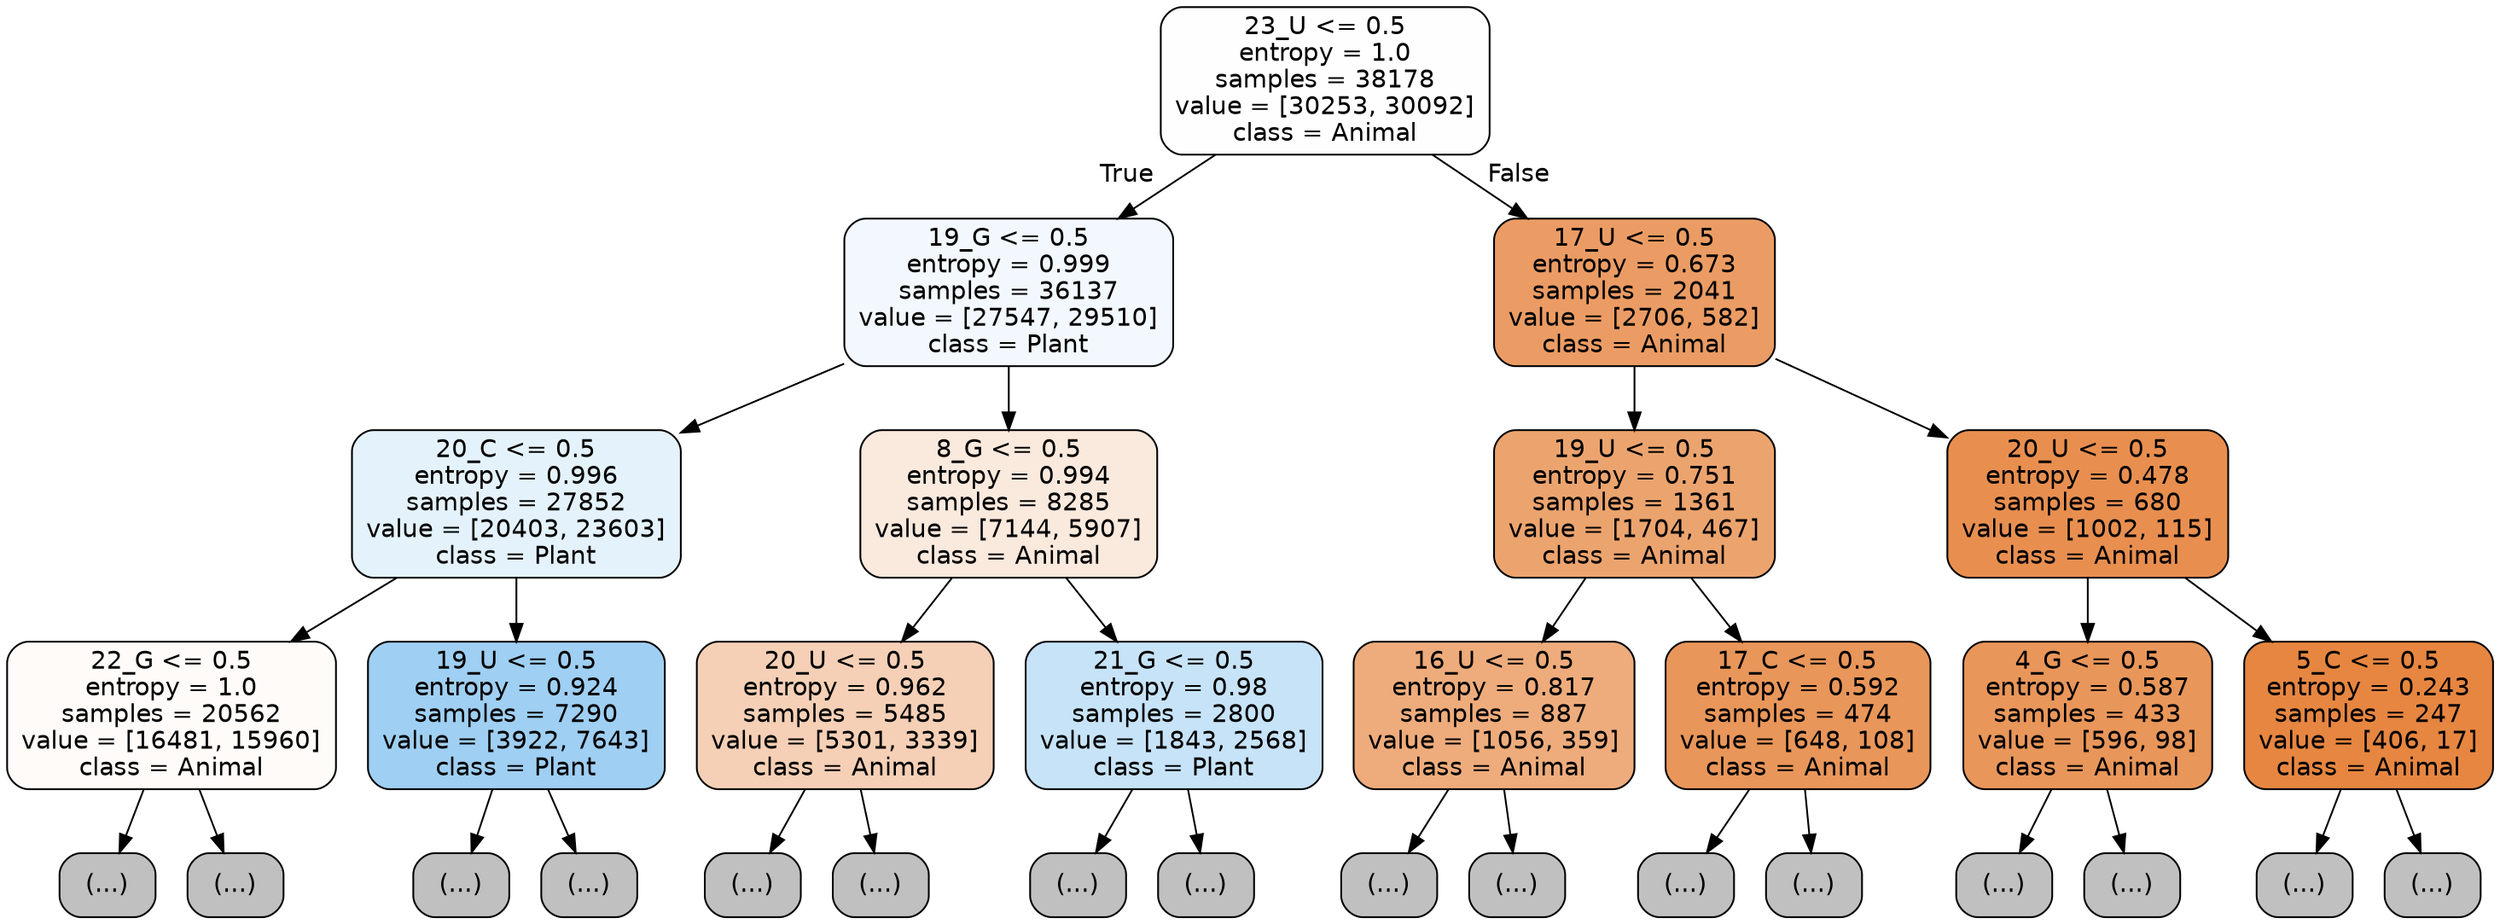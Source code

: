 digraph Tree {
node [shape=box, style="filled, rounded", color="black", fontname="helvetica"] ;
edge [fontname="helvetica"] ;
0 [label="23_U <= 0.5\nentropy = 1.0\nsamples = 38178\nvalue = [30253, 30092]\nclass = Animal", fillcolor="#fffefe"] ;
1 [label="19_G <= 0.5\nentropy = 0.999\nsamples = 36137\nvalue = [27547, 29510]\nclass = Plant", fillcolor="#f2f8fd"] ;
0 -> 1 [labeldistance=2.5, labelangle=45, headlabel="True"] ;
2 [label="20_C <= 0.5\nentropy = 0.996\nsamples = 27852\nvalue = [20403, 23603]\nclass = Plant", fillcolor="#e4f2fb"] ;
1 -> 2 ;
3 [label="22_G <= 0.5\nentropy = 1.0\nsamples = 20562\nvalue = [16481, 15960]\nclass = Animal", fillcolor="#fefbf9"] ;
2 -> 3 ;
4 [label="(...)", fillcolor="#C0C0C0"] ;
3 -> 4 ;
8297 [label="(...)", fillcolor="#C0C0C0"] ;
3 -> 8297 ;
9148 [label="19_U <= 0.5\nentropy = 0.924\nsamples = 7290\nvalue = [3922, 7643]\nclass = Plant", fillcolor="#9fcff2"] ;
2 -> 9148 ;
9149 [label="(...)", fillcolor="#C0C0C0"] ;
9148 -> 9149 ;
10814 [label="(...)", fillcolor="#C0C0C0"] ;
9148 -> 10814 ;
11893 [label="8_G <= 0.5\nentropy = 0.994\nsamples = 8285\nvalue = [7144, 5907]\nclass = Animal", fillcolor="#fae9dd"] ;
1 -> 11893 ;
11894 [label="20_U <= 0.5\nentropy = 0.962\nsamples = 5485\nvalue = [5301, 3339]\nclass = Animal", fillcolor="#f5d0b6"] ;
11893 -> 11894 ;
11895 [label="(...)", fillcolor="#C0C0C0"] ;
11894 -> 11895 ;
14064 [label="(...)", fillcolor="#C0C0C0"] ;
11894 -> 14064 ;
14823 [label="21_G <= 0.5\nentropy = 0.98\nsamples = 2800\nvalue = [1843, 2568]\nclass = Plant", fillcolor="#c7e3f8"] ;
11893 -> 14823 ;
14824 [label="(...)", fillcolor="#C0C0C0"] ;
14823 -> 14824 ;
15769 [label="(...)", fillcolor="#C0C0C0"] ;
14823 -> 15769 ;
16004 [label="17_U <= 0.5\nentropy = 0.673\nsamples = 2041\nvalue = [2706, 582]\nclass = Animal", fillcolor="#eb9c64"] ;
0 -> 16004 [labeldistance=2.5, labelangle=-45, headlabel="False"] ;
16005 [label="19_U <= 0.5\nentropy = 0.751\nsamples = 1361\nvalue = [1704, 467]\nclass = Animal", fillcolor="#eca46f"] ;
16004 -> 16005 ;
16006 [label="16_U <= 0.5\nentropy = 0.817\nsamples = 887\nvalue = [1056, 359]\nclass = Animal", fillcolor="#eeac7c"] ;
16005 -> 16006 ;
16007 [label="(...)", fillcolor="#C0C0C0"] ;
16006 -> 16007 ;
16294 [label="(...)", fillcolor="#C0C0C0"] ;
16006 -> 16294 ;
16419 [label="17_C <= 0.5\nentropy = 0.592\nsamples = 474\nvalue = [648, 108]\nclass = Animal", fillcolor="#e9965a"] ;
16005 -> 16419 ;
16420 [label="(...)", fillcolor="#C0C0C0"] ;
16419 -> 16420 ;
16523 [label="(...)", fillcolor="#C0C0C0"] ;
16419 -> 16523 ;
16574 [label="20_U <= 0.5\nentropy = 0.478\nsamples = 680\nvalue = [1002, 115]\nclass = Animal", fillcolor="#e88f50"] ;
16004 -> 16574 ;
16575 [label="4_G <= 0.5\nentropy = 0.587\nsamples = 433\nvalue = [596, 98]\nclass = Animal", fillcolor="#e9965a"] ;
16574 -> 16575 ;
16576 [label="(...)", fillcolor="#C0C0C0"] ;
16575 -> 16576 ;
16657 [label="(...)", fillcolor="#C0C0C0"] ;
16575 -> 16657 ;
16700 [label="5_C <= 0.5\nentropy = 0.243\nsamples = 247\nvalue = [406, 17]\nclass = Animal", fillcolor="#e68641"] ;
16574 -> 16700 ;
16701 [label="(...)", fillcolor="#C0C0C0"] ;
16700 -> 16701 ;
16742 [label="(...)", fillcolor="#C0C0C0"] ;
16700 -> 16742 ;
}